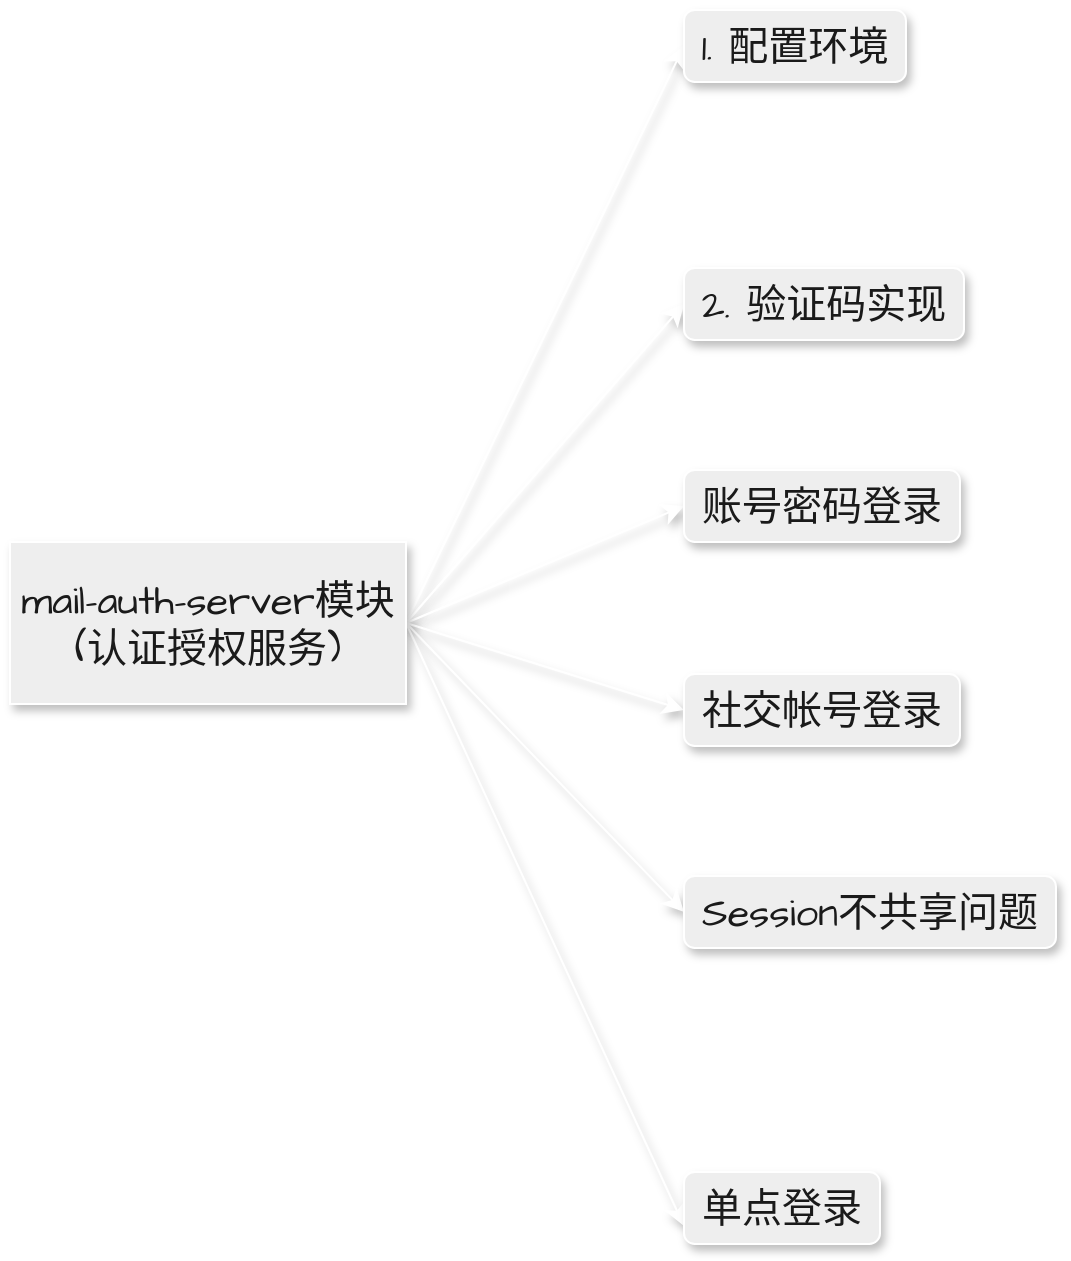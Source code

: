 <mxfile version="21.3.2" type="github">
  <diagram name="第 1 页" id="1cke0UZZ7F5wLN-n_vno">
    <mxGraphModel dx="1147" dy="843" grid="0" gridSize="10" guides="1" tooltips="1" connect="1" arrows="1" fold="1" page="1" pageScale="1" pageWidth="1169" pageHeight="827" background="none" math="0" shadow="0">
      <root>
        <mxCell id="0" />
        <mxCell id="1" parent="0" />
        <mxCell id="gP6xODtSMkytILPj5pJs-16" style="edgeStyle=none;hachureGap=4;orthogonalLoop=1;jettySize=auto;html=1;exitX=1;exitY=0.5;exitDx=0;exitDy=0;entryX=0;entryY=0.5;entryDx=0;entryDy=0;fontFamily=Architects Daughter;fontSource=https%3A%2F%2Ffonts.googleapis.com%2Fcss%3Ffamily%3DArchitects%2BDaughter;fontSize=16;startSize=8;endSize=8;curved=1;strokeColor=#FFFFFF;shadow=1;labelBackgroundColor=none;fontColor=default;" edge="1" parent="1" source="gP6xODtSMkytILPj5pJs-4" target="gP6xODtSMkytILPj5pJs-7">
          <mxGeometry relative="1" as="geometry" />
        </mxCell>
        <mxCell id="gP6xODtSMkytILPj5pJs-17" style="edgeStyle=none;curved=1;rounded=0;hachureGap=4;orthogonalLoop=1;jettySize=auto;html=1;exitX=1;exitY=0.5;exitDx=0;exitDy=0;entryX=0;entryY=0.5;entryDx=0;entryDy=0;fontFamily=Architects Daughter;fontSource=https%3A%2F%2Ffonts.googleapis.com%2Fcss%3Ffamily%3DArchitects%2BDaughter;fontSize=16;startSize=8;endSize=8;shadow=1;labelBackgroundColor=none;strokeColor=#FFFFFF;fontColor=default;" edge="1" parent="1" source="gP6xODtSMkytILPj5pJs-4" target="gP6xODtSMkytILPj5pJs-10">
          <mxGeometry relative="1" as="geometry" />
        </mxCell>
        <mxCell id="gP6xODtSMkytILPj5pJs-18" style="edgeStyle=none;curved=1;rounded=0;hachureGap=4;orthogonalLoop=1;jettySize=auto;html=1;exitX=1;exitY=0.5;exitDx=0;exitDy=0;entryX=0;entryY=0.5;entryDx=0;entryDy=0;fontFamily=Architects Daughter;fontSource=https%3A%2F%2Ffonts.googleapis.com%2Fcss%3Ffamily%3DArchitects%2BDaughter;fontSize=16;startSize=8;endSize=8;shadow=1;labelBackgroundColor=none;strokeColor=#FFFFFF;fontColor=default;" edge="1" parent="1" source="gP6xODtSMkytILPj5pJs-4" target="gP6xODtSMkytILPj5pJs-12">
          <mxGeometry relative="1" as="geometry" />
        </mxCell>
        <mxCell id="gP6xODtSMkytILPj5pJs-19" style="edgeStyle=none;curved=1;rounded=0;orthogonalLoop=1;jettySize=auto;html=1;exitX=1;exitY=0.5;exitDx=0;exitDy=0;entryX=0;entryY=0.5;entryDx=0;entryDy=0;fontSize=12;startSize=8;endSize=8;shadow=1;labelBackgroundColor=none;strokeColor=#FFFFFF;fontColor=default;" edge="1" parent="1" source="gP6xODtSMkytILPj5pJs-4" target="gP6xODtSMkytILPj5pJs-13">
          <mxGeometry relative="1" as="geometry" />
        </mxCell>
        <mxCell id="gP6xODtSMkytILPj5pJs-20" style="edgeStyle=none;curved=1;rounded=0;orthogonalLoop=1;jettySize=auto;html=1;exitX=1;exitY=0.5;exitDx=0;exitDy=0;entryX=0;entryY=0.5;entryDx=0;entryDy=0;fontSize=12;startSize=8;endSize=8;shadow=1;labelBackgroundColor=none;strokeColor=#FFFFFF;fontColor=default;" edge="1" parent="1" source="gP6xODtSMkytILPj5pJs-4" target="gP6xODtSMkytILPj5pJs-14">
          <mxGeometry relative="1" as="geometry" />
        </mxCell>
        <mxCell id="gP6xODtSMkytILPj5pJs-21" style="edgeStyle=none;curved=1;rounded=0;orthogonalLoop=1;jettySize=auto;html=1;exitX=1;exitY=0.5;exitDx=0;exitDy=0;entryX=0;entryY=0.75;entryDx=0;entryDy=0;fontSize=12;startSize=8;endSize=8;shadow=1;labelBackgroundColor=none;strokeColor=#FFFFFF;fontColor=default;" edge="1" parent="1" source="gP6xODtSMkytILPj5pJs-4" target="gP6xODtSMkytILPj5pJs-15">
          <mxGeometry relative="1" as="geometry" />
        </mxCell>
        <mxCell id="gP6xODtSMkytILPj5pJs-4" value="&lt;div&gt;mail-auth-server模块&lt;/div&gt;&lt;div&gt;(认证授权服务)&lt;br&gt;&lt;/div&gt;" style="rounded=0;whiteSpace=wrap;html=1;hachureGap=4;fontFamily=Architects Daughter;fontSource=https%3A%2F%2Ffonts.googleapis.com%2Fcss%3Ffamily%3DArchitects%2BDaughter;fontSize=20;shadow=1;labelBackgroundColor=none;fillColor=#EEEEEE;strokeColor=#FFFFFF;fontColor=#1A1A1A;" vertex="1" parent="1">
          <mxGeometry x="26" y="309" width="198" height="81" as="geometry" />
        </mxCell>
        <mxCell id="gP6xODtSMkytILPj5pJs-7" value="1. 配置环境" style="rounded=1;whiteSpace=wrap;html=1;hachureGap=4;fontFamily=Architects Daughter;fontSource=https%3A%2F%2Ffonts.googleapis.com%2Fcss%3Ffamily%3DArchitects%2BDaughter;fontSize=20;shadow=1;labelBackgroundColor=none;fillColor=#EEEEEE;strokeColor=#FFFFFF;fontColor=#1A1A1A;" vertex="1" parent="1">
          <mxGeometry x="363" y="43" width="111" height="36" as="geometry" />
        </mxCell>
        <mxCell id="gP6xODtSMkytILPj5pJs-10" value="2. 验证码实现" style="rounded=1;whiteSpace=wrap;html=1;hachureGap=4;fontFamily=Architects Daughter;fontSource=https%3A%2F%2Ffonts.googleapis.com%2Fcss%3Ffamily%3DArchitects%2BDaughter;fontSize=20;shadow=1;labelBackgroundColor=none;fillColor=#EEEEEE;strokeColor=#FFFFFF;fontColor=#1A1A1A;" vertex="1" parent="1">
          <mxGeometry x="363" y="172" width="140" height="36" as="geometry" />
        </mxCell>
        <mxCell id="gP6xODtSMkytILPj5pJs-12" value="账号密码登录" style="rounded=1;whiteSpace=wrap;html=1;hachureGap=4;fontFamily=Architects Daughter;fontSource=https%3A%2F%2Ffonts.googleapis.com%2Fcss%3Ffamily%3DArchitects%2BDaughter;fontSize=20;shadow=1;labelBackgroundColor=none;fillColor=#EEEEEE;strokeColor=#FFFFFF;fontColor=#1A1A1A;" vertex="1" parent="1">
          <mxGeometry x="363" y="273" width="138" height="36" as="geometry" />
        </mxCell>
        <mxCell id="gP6xODtSMkytILPj5pJs-13" value="社交帐号登录" style="rounded=1;whiteSpace=wrap;html=1;hachureGap=4;fontFamily=Architects Daughter;fontSource=https%3A%2F%2Ffonts.googleapis.com%2Fcss%3Ffamily%3DArchitects%2BDaughter;fontSize=20;shadow=1;labelBackgroundColor=none;fillColor=#EEEEEE;strokeColor=#FFFFFF;fontColor=#1A1A1A;" vertex="1" parent="1">
          <mxGeometry x="363" y="375" width="138" height="36" as="geometry" />
        </mxCell>
        <mxCell id="gP6xODtSMkytILPj5pJs-14" value="Session不共享问题" style="rounded=1;whiteSpace=wrap;html=1;hachureGap=4;fontFamily=Architects Daughter;fontSource=https%3A%2F%2Ffonts.googleapis.com%2Fcss%3Ffamily%3DArchitects%2BDaughter;fontSize=20;shadow=1;labelBackgroundColor=none;fillColor=#EEEEEE;strokeColor=#FFFFFF;fontColor=#1A1A1A;" vertex="1" parent="1">
          <mxGeometry x="363" y="476" width="186" height="36" as="geometry" />
        </mxCell>
        <mxCell id="gP6xODtSMkytILPj5pJs-15" value="单点登录" style="rounded=1;whiteSpace=wrap;html=1;hachureGap=4;fontFamily=Architects Daughter;fontSource=https%3A%2F%2Ffonts.googleapis.com%2Fcss%3Ffamily%3DArchitects%2BDaughter;fontSize=20;shadow=1;labelBackgroundColor=none;fillColor=#EEEEEE;strokeColor=#FFFFFF;fontColor=#1A1A1A;" vertex="1" parent="1">
          <mxGeometry x="363" y="624" width="98" height="36" as="geometry" />
        </mxCell>
      </root>
    </mxGraphModel>
  </diagram>
</mxfile>
